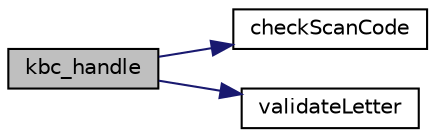 digraph "kbc_handle"
{
 // LATEX_PDF_SIZE
  edge [fontname="Helvetica",fontsize="10",labelfontname="Helvetica",labelfontsize="10"];
  node [fontname="Helvetica",fontsize="10",shape=record];
  rankdir="LR";
  Node1 [label="kbc_handle",height=0.2,width=0.4,color="black", fillcolor="grey75", style="filled", fontcolor="black",tooltip="Perform game actions according to the game State."];
  Node1 -> Node2 [color="midnightblue",fontsize="10",style="solid",fontname="Helvetica"];
  Node2 [label="checkScanCode",height=0.2,width=0.4,color="black", fillcolor="white", style="filled",URL="$game_8c.html#aa814c1223e4515e27932c51a7f912f46",tooltip="Check the scancode read from the keyboard to determine next action to take."];
  Node1 -> Node3 [color="midnightblue",fontsize="10",style="solid",fontname="Helvetica"];
  Node3 [label="validateLetter",height=0.2,width=0.4,color="black", fillcolor="white", style="filled",URL="$game_8c.html#a3aa72275b77c585d13d35329ea363b5f",tooltip="Checks if the input of a letter by the user corresponds to the one at index i in the sentence."];
}
